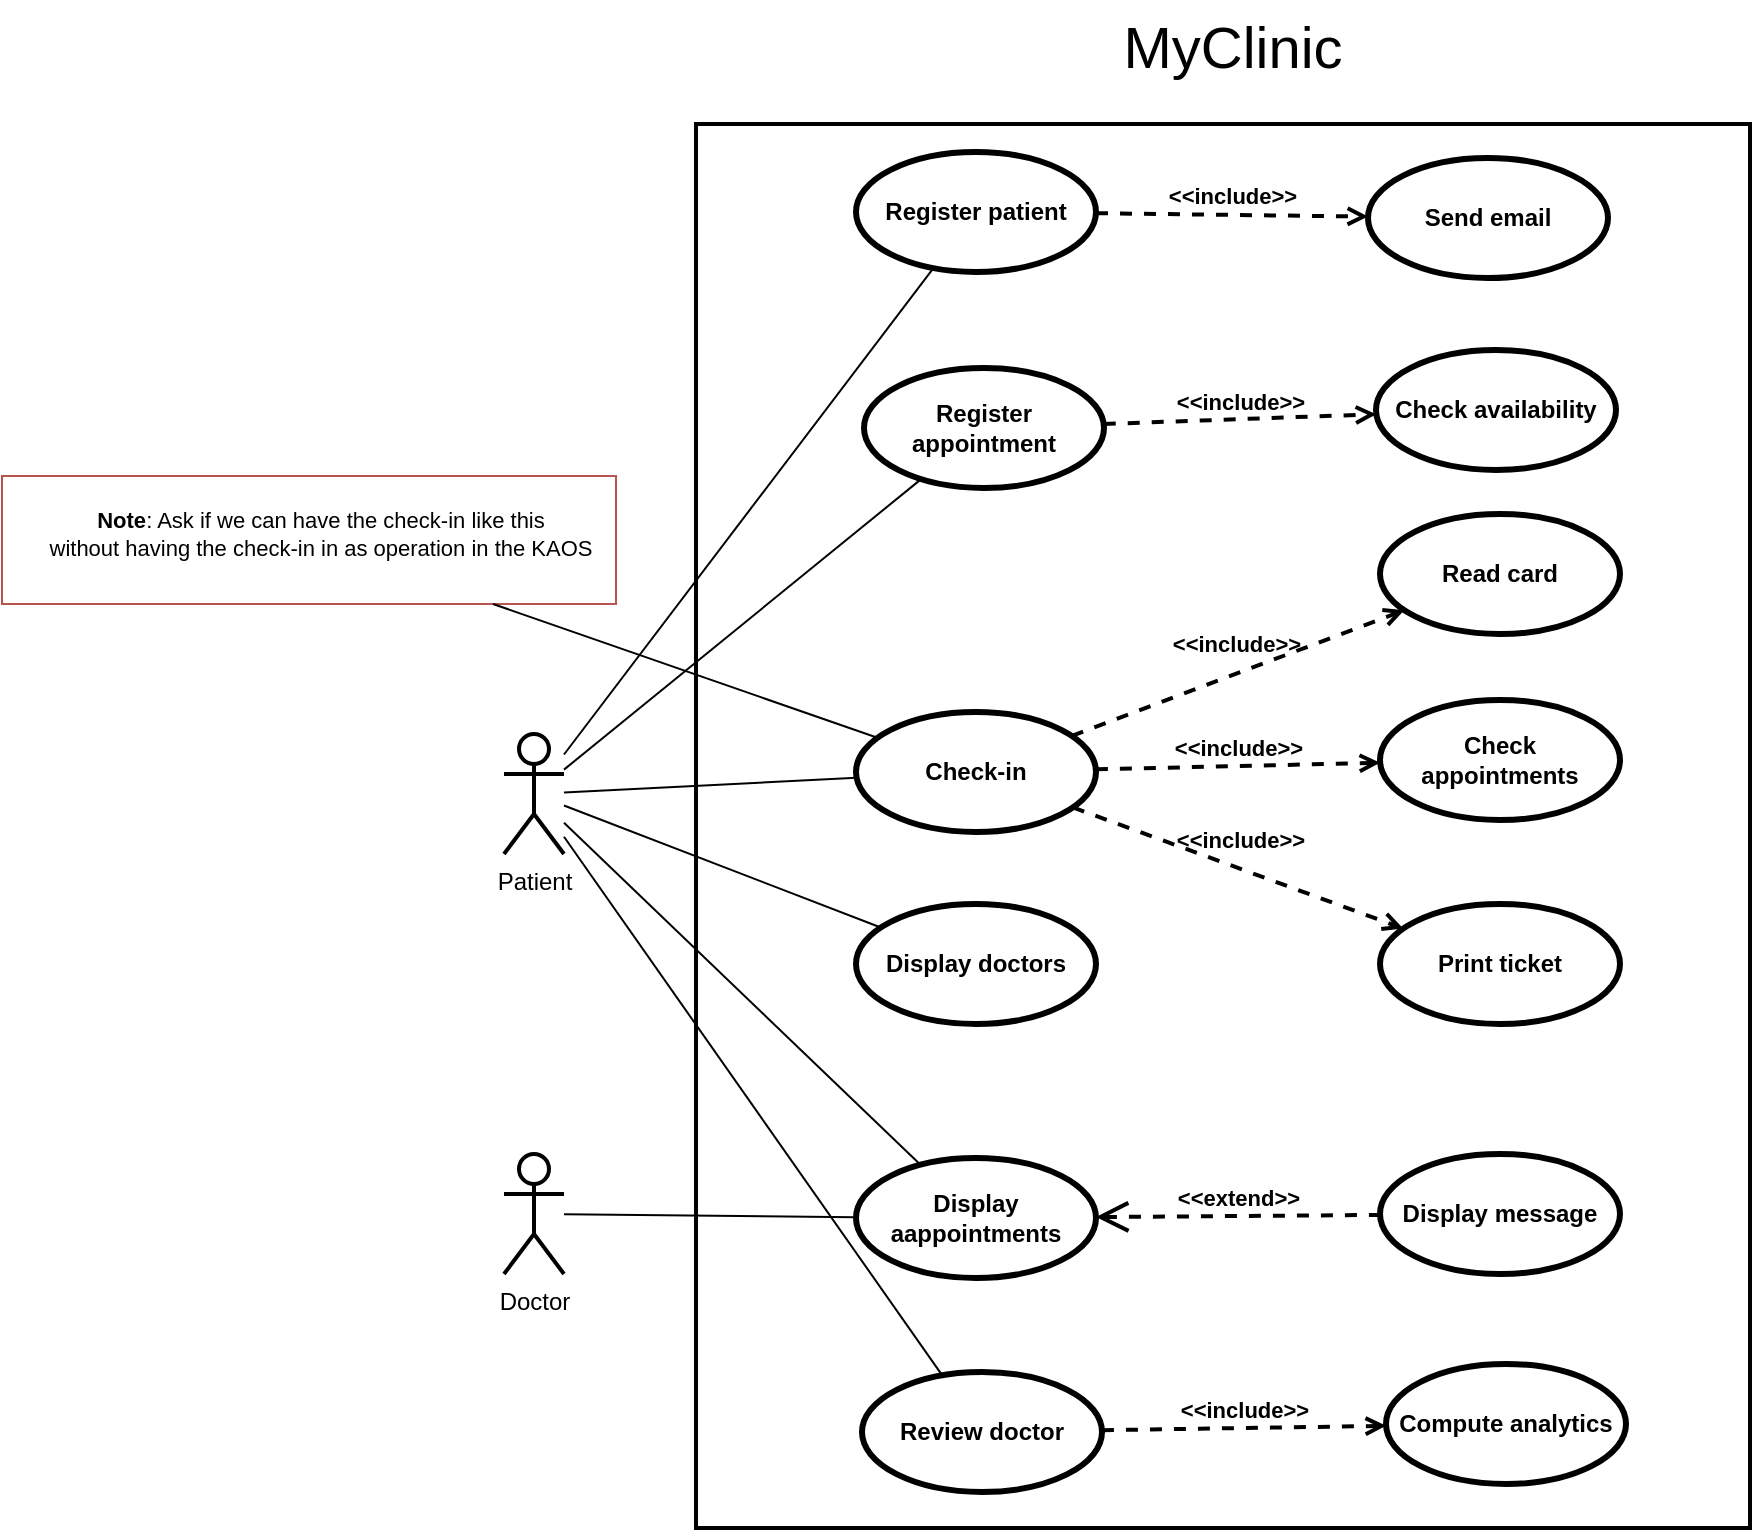 <mxfile version="24.4.6" type="github">
  <diagram name="Page-1" id="YDADZ48Di3xZLX271aUz">
    <mxGraphModel dx="1786" dy="803" grid="0" gridSize="10" guides="1" tooltips="1" connect="1" arrows="1" fold="1" page="0" pageScale="1" pageWidth="827" pageHeight="1169" math="0" shadow="0">
      <root>
        <mxCell id="0" />
        <mxCell id="1" parent="0" />
        <mxCell id="f0yLnYQP_B_3VWNw2zJM-1" value="" style="rounded=0;whiteSpace=wrap;html=1;fontFamily=Helvetica;fontSize=11;labelBackgroundColor=default;fillColor=none;strokeColor=#b85450;" vertex="1" parent="1">
          <mxGeometry x="-105" y="288" width="307" height="64" as="geometry" />
        </mxCell>
        <mxCell id="f0yLnYQP_B_3VWNw2zJM-2" value="" style="rounded=0;whiteSpace=wrap;html=1;fontFamily=Helvetica;fontSize=11;fontColor=default;labelBackgroundColor=default;fillColor=none;strokeWidth=2;" vertex="1" parent="1">
          <mxGeometry x="242" y="112" width="527" height="702" as="geometry" />
        </mxCell>
        <mxCell id="f0yLnYQP_B_3VWNw2zJM-3" value="&lt;font style=&quot;font-size: 29px;&quot;&gt;MyClinic&lt;/font&gt;" style="text;html=1;align=center;verticalAlign=middle;resizable=0;points=[];autosize=1;strokeColor=none;fillColor=none;" vertex="1" parent="1">
          <mxGeometry x="446" y="50" width="128" height="47" as="geometry" />
        </mxCell>
        <mxCell id="f0yLnYQP_B_3VWNw2zJM-4" style="rounded=0;orthogonalLoop=1;jettySize=auto;html=1;startArrow=none;startFill=0;endArrow=none;endFill=0;" edge="1" parent="1" source="f0yLnYQP_B_3VWNw2zJM-5" target="f0yLnYQP_B_3VWNw2zJM-7">
          <mxGeometry relative="1" as="geometry" />
        </mxCell>
        <mxCell id="f0yLnYQP_B_3VWNw2zJM-5" value="Patient" style="shape=umlActor;html=1;verticalLabelPosition=bottom;verticalAlign=top;align=center;strokeWidth=2;" vertex="1" parent="1">
          <mxGeometry x="146" y="417" width="30" height="60" as="geometry" />
        </mxCell>
        <mxCell id="f0yLnYQP_B_3VWNw2zJM-6" value="Doctor" style="shape=umlActor;html=1;verticalLabelPosition=bottom;verticalAlign=top;align=center;strokeWidth=2;" vertex="1" parent="1">
          <mxGeometry x="146" y="627" width="30" height="60" as="geometry" />
        </mxCell>
        <mxCell id="f0yLnYQP_B_3VWNw2zJM-7" value="Register patient" style="shape=ellipse;html=1;strokeWidth=3;fontStyle=1;whiteSpace=wrap;align=center;perimeter=ellipsePerimeter;" vertex="1" parent="1">
          <mxGeometry x="322" y="126" width="120" height="60" as="geometry" />
        </mxCell>
        <mxCell id="f0yLnYQP_B_3VWNw2zJM-8" value="Send email" style="shape=ellipse;html=1;strokeWidth=3;fontStyle=1;whiteSpace=wrap;align=center;perimeter=ellipsePerimeter;" vertex="1" parent="1">
          <mxGeometry x="578" y="129" width="120" height="60" as="geometry" />
        </mxCell>
        <mxCell id="f0yLnYQP_B_3VWNw2zJM-9" value="Register appointment" style="shape=ellipse;html=1;strokeWidth=3;fontStyle=1;whiteSpace=wrap;align=center;perimeter=ellipsePerimeter;" vertex="1" parent="1">
          <mxGeometry x="326" y="234" width="120" height="60" as="geometry" />
        </mxCell>
        <mxCell id="f0yLnYQP_B_3VWNw2zJM-10" value="Check availability" style="shape=ellipse;html=1;strokeWidth=3;fontStyle=1;whiteSpace=wrap;align=center;perimeter=ellipsePerimeter;" vertex="1" parent="1">
          <mxGeometry x="582" y="225" width="120" height="60" as="geometry" />
        </mxCell>
        <mxCell id="f0yLnYQP_B_3VWNw2zJM-11" value="&lt;b&gt;&amp;lt;&amp;lt;include&amp;gt;&amp;gt;&lt;/b&gt;" style="edgeStyle=none;html=1;endArrow=open;verticalAlign=bottom;dashed=1;labelBackgroundColor=none;rounded=0;strokeWidth=2;" edge="1" parent="1" source="f0yLnYQP_B_3VWNw2zJM-9" target="f0yLnYQP_B_3VWNw2zJM-10">
          <mxGeometry width="160" relative="1" as="geometry">
            <mxPoint x="446" y="231" as="sourcePoint" />
            <mxPoint x="606" y="231" as="targetPoint" />
          </mxGeometry>
        </mxCell>
        <mxCell id="f0yLnYQP_B_3VWNw2zJM-12" value="Print ticket" style="shape=ellipse;html=1;strokeWidth=3;fontStyle=1;whiteSpace=wrap;align=center;perimeter=ellipsePerimeter;" vertex="1" parent="1">
          <mxGeometry x="584" y="502" width="120" height="60" as="geometry" />
        </mxCell>
        <mxCell id="f0yLnYQP_B_3VWNw2zJM-13" value="Check appointments" style="shape=ellipse;html=1;strokeWidth=3;fontStyle=1;whiteSpace=wrap;align=center;perimeter=ellipsePerimeter;" vertex="1" parent="1">
          <mxGeometry x="584" y="400" width="120" height="60" as="geometry" />
        </mxCell>
        <mxCell id="f0yLnYQP_B_3VWNw2zJM-14" value="Read card" style="shape=ellipse;html=1;strokeWidth=3;fontStyle=1;whiteSpace=wrap;align=center;perimeter=ellipsePerimeter;" vertex="1" parent="1">
          <mxGeometry x="584" y="307" width="120" height="60" as="geometry" />
        </mxCell>
        <mxCell id="f0yLnYQP_B_3VWNw2zJM-15" style="edgeStyle=none;rounded=0;orthogonalLoop=1;jettySize=auto;html=1;strokeColor=default;align=center;verticalAlign=middle;fontFamily=Helvetica;fontSize=11;fontColor=default;labelBackgroundColor=default;startArrow=none;startFill=0;endArrow=none;endFill=0;" edge="1" parent="1" source="f0yLnYQP_B_3VWNw2zJM-16" target="f0yLnYQP_B_3VWNw2zJM-5">
          <mxGeometry relative="1" as="geometry" />
        </mxCell>
        <mxCell id="f0yLnYQP_B_3VWNw2zJM-16" value="Display doctors" style="shape=ellipse;html=1;strokeWidth=3;fontStyle=1;whiteSpace=wrap;align=center;perimeter=ellipsePerimeter;" vertex="1" parent="1">
          <mxGeometry x="322" y="502" width="120" height="60" as="geometry" />
        </mxCell>
        <mxCell id="f0yLnYQP_B_3VWNw2zJM-17" style="edgeStyle=none;rounded=0;orthogonalLoop=1;jettySize=auto;html=1;strokeColor=default;align=center;verticalAlign=middle;fontFamily=Helvetica;fontSize=11;fontColor=default;labelBackgroundColor=default;startArrow=none;startFill=0;endArrow=none;endFill=0;" edge="1" parent="1" source="f0yLnYQP_B_3VWNw2zJM-19" target="f0yLnYQP_B_3VWNw2zJM-6">
          <mxGeometry relative="1" as="geometry" />
        </mxCell>
        <mxCell id="f0yLnYQP_B_3VWNw2zJM-18" style="edgeStyle=none;rounded=0;orthogonalLoop=1;jettySize=auto;html=1;strokeColor=default;align=center;verticalAlign=middle;fontFamily=Helvetica;fontSize=11;fontColor=default;labelBackgroundColor=default;startArrow=none;startFill=0;endArrow=none;endFill=0;" edge="1" parent="1" source="f0yLnYQP_B_3VWNw2zJM-19" target="f0yLnYQP_B_3VWNw2zJM-5">
          <mxGeometry relative="1" as="geometry" />
        </mxCell>
        <mxCell id="f0yLnYQP_B_3VWNw2zJM-19" value="Display aappointments" style="shape=ellipse;html=1;strokeWidth=3;fontStyle=1;whiteSpace=wrap;align=center;perimeter=ellipsePerimeter;" vertex="1" parent="1">
          <mxGeometry x="322" y="629" width="120" height="60" as="geometry" />
        </mxCell>
        <mxCell id="f0yLnYQP_B_3VWNw2zJM-20" value="Di&lt;span style=&quot;background-color: initial;&quot;&gt;splay message&lt;/span&gt;" style="shape=ellipse;html=1;strokeWidth=3;fontStyle=1;whiteSpace=wrap;align=center;perimeter=ellipsePerimeter;" vertex="1" parent="1">
          <mxGeometry x="584" y="627" width="120" height="60" as="geometry" />
        </mxCell>
        <mxCell id="f0yLnYQP_B_3VWNw2zJM-21" value="&lt;b&gt;&amp;lt;&amp;lt;extend&amp;gt;&amp;gt;&lt;/b&gt;" style="edgeStyle=none;html=1;startArrow=open;endArrow=none;startSize=12;verticalAlign=bottom;dashed=1;labelBackgroundColor=none;rounded=0;strokeWidth=2;" edge="1" parent="1" source="f0yLnYQP_B_3VWNw2zJM-19" target="f0yLnYQP_B_3VWNw2zJM-20">
          <mxGeometry width="160" relative="1" as="geometry">
            <mxPoint x="432" y="737" as="sourcePoint" />
            <mxPoint x="592" y="737" as="targetPoint" />
          </mxGeometry>
        </mxCell>
        <mxCell id="f0yLnYQP_B_3VWNw2zJM-22" style="edgeStyle=none;rounded=0;orthogonalLoop=1;jettySize=auto;html=1;strokeColor=default;align=center;verticalAlign=middle;fontFamily=Helvetica;fontSize=11;fontColor=default;labelBackgroundColor=default;startArrow=none;startFill=0;endArrow=none;endFill=0;" edge="1" parent="1" source="f0yLnYQP_B_3VWNw2zJM-23" target="f0yLnYQP_B_3VWNw2zJM-5">
          <mxGeometry relative="1" as="geometry" />
        </mxCell>
        <mxCell id="f0yLnYQP_B_3VWNw2zJM-23" value="Review doctor" style="shape=ellipse;html=1;strokeWidth=3;fontStyle=1;whiteSpace=wrap;align=center;perimeter=ellipsePerimeter;" vertex="1" parent="1">
          <mxGeometry x="325" y="736" width="120" height="60" as="geometry" />
        </mxCell>
        <mxCell id="f0yLnYQP_B_3VWNw2zJM-24" value="Compute analytics" style="shape=ellipse;html=1;strokeWidth=3;fontStyle=1;whiteSpace=wrap;align=center;perimeter=ellipsePerimeter;" vertex="1" parent="1">
          <mxGeometry x="587" y="732" width="120" height="60" as="geometry" />
        </mxCell>
        <mxCell id="f0yLnYQP_B_3VWNw2zJM-25" value="&lt;b&gt;&amp;lt;&amp;lt;include&amp;gt;&amp;gt;&lt;/b&gt;" style="edgeStyle=none;html=1;endArrow=open;verticalAlign=bottom;dashed=1;labelBackgroundColor=none;rounded=0;strokeWidth=2;" edge="1" parent="1" source="f0yLnYQP_B_3VWNw2zJM-23" target="f0yLnYQP_B_3VWNw2zJM-24">
          <mxGeometry width="160" relative="1" as="geometry">
            <mxPoint x="472" y="827" as="sourcePoint" />
            <mxPoint x="632" y="796" as="targetPoint" />
          </mxGeometry>
        </mxCell>
        <mxCell id="f0yLnYQP_B_3VWNw2zJM-26" style="edgeStyle=none;rounded=0;orthogonalLoop=1;jettySize=auto;html=1;strokeColor=default;align=center;verticalAlign=middle;fontFamily=Helvetica;fontSize=11;fontColor=default;labelBackgroundColor=default;startArrow=none;startFill=0;endArrow=none;endFill=0;" edge="1" parent="1" source="f0yLnYQP_B_3VWNw2zJM-27" target="f0yLnYQP_B_3VWNw2zJM-5">
          <mxGeometry relative="1" as="geometry" />
        </mxCell>
        <mxCell id="f0yLnYQP_B_3VWNw2zJM-27" value="Check-in" style="shape=ellipse;html=1;strokeWidth=3;fontStyle=1;whiteSpace=wrap;align=center;perimeter=ellipsePerimeter;" vertex="1" parent="1">
          <mxGeometry x="322" y="406" width="120" height="60" as="geometry" />
        </mxCell>
        <mxCell id="f0yLnYQP_B_3VWNw2zJM-28" value="&lt;b&gt;&amp;lt;&amp;lt;include&amp;gt;&amp;gt;&lt;/b&gt;" style="edgeStyle=none;html=1;endArrow=open;verticalAlign=bottom;dashed=1;labelBackgroundColor=none;rounded=0;strokeWidth=2;" edge="1" parent="1" source="f0yLnYQP_B_3VWNw2zJM-27" target="f0yLnYQP_B_3VWNw2zJM-14">
          <mxGeometry x="0.015" y="6" width="160" relative="1" as="geometry">
            <mxPoint x="368" y="395" as="sourcePoint" />
            <mxPoint x="504" y="390" as="targetPoint" />
            <mxPoint as="offset" />
          </mxGeometry>
        </mxCell>
        <mxCell id="f0yLnYQP_B_3VWNw2zJM-29" value="&lt;b&gt;&amp;lt;&amp;lt;include&amp;gt;&amp;gt;&lt;/b&gt;" style="edgeStyle=none;html=1;endArrow=open;verticalAlign=bottom;dashed=1;labelBackgroundColor=none;rounded=0;strokeWidth=2;" edge="1" parent="1" source="f0yLnYQP_B_3VWNw2zJM-27" target="f0yLnYQP_B_3VWNw2zJM-13">
          <mxGeometry width="160" relative="1" as="geometry">
            <mxPoint x="442" y="429" as="sourcePoint" />
            <mxPoint x="538" y="397" as="targetPoint" />
          </mxGeometry>
        </mxCell>
        <mxCell id="f0yLnYQP_B_3VWNw2zJM-30" value="&lt;b&gt;&amp;lt;&amp;lt;include&amp;gt;&amp;gt;&lt;/b&gt;" style="edgeStyle=none;html=1;endArrow=open;verticalAlign=bottom;dashed=1;labelBackgroundColor=none;rounded=0;strokeWidth=2;" edge="1" parent="1" source="f0yLnYQP_B_3VWNw2zJM-27" target="f0yLnYQP_B_3VWNw2zJM-12">
          <mxGeometry x="-0.009" y="5" width="160" relative="1" as="geometry">
            <mxPoint x="452" y="439" as="sourcePoint" />
            <mxPoint x="548" y="407" as="targetPoint" />
            <mxPoint as="offset" />
          </mxGeometry>
        </mxCell>
        <mxCell id="f0yLnYQP_B_3VWNw2zJM-31" style="rounded=0;orthogonalLoop=1;jettySize=auto;html=1;startArrow=none;startFill=0;endArrow=none;endFill=0;" edge="1" parent="1" source="f0yLnYQP_B_3VWNw2zJM-5" target="f0yLnYQP_B_3VWNw2zJM-9">
          <mxGeometry relative="1" as="geometry">
            <mxPoint x="205" y="-42" as="sourcePoint" />
            <mxPoint x="338" y="-42" as="targetPoint" />
          </mxGeometry>
        </mxCell>
        <mxCell id="f0yLnYQP_B_3VWNw2zJM-32" value="&lt;b&gt;&amp;lt;&amp;lt;include&amp;gt;&amp;gt;&lt;/b&gt;" style="edgeStyle=none;html=1;endArrow=open;verticalAlign=bottom;dashed=1;labelBackgroundColor=none;rounded=0;strokeWidth=2;" edge="1" parent="1" source="f0yLnYQP_B_3VWNw2zJM-7" target="f0yLnYQP_B_3VWNw2zJM-8">
          <mxGeometry width="160" relative="1" as="geometry">
            <mxPoint x="401.14" y="177.01" as="sourcePoint" />
            <mxPoint x="537.14" y="172.01" as="targetPoint" />
          </mxGeometry>
        </mxCell>
        <mxCell id="f0yLnYQP_B_3VWNw2zJM-33" value="&lt;b&gt;Note&lt;/b&gt;: Ask if we can have the check-in like this&lt;div&gt;without having the check-in in as operation in the KAOS&lt;/div&gt;" style="text;html=1;align=center;verticalAlign=middle;resizable=0;points=[];autosize=1;strokeColor=none;fillColor=none;fontFamily=Helvetica;fontSize=11;fontColor=default;labelBackgroundColor=default;" vertex="1" parent="1">
          <mxGeometry x="-91" y="298" width="290" height="38" as="geometry" />
        </mxCell>
        <mxCell id="f0yLnYQP_B_3VWNw2zJM-34" style="edgeStyle=none;rounded=0;orthogonalLoop=1;jettySize=auto;html=1;strokeColor=default;align=center;verticalAlign=middle;fontFamily=Helvetica;fontSize=11;fontColor=default;labelBackgroundColor=default;startArrow=none;startFill=0;endArrow=none;endFill=0;" edge="1" parent="1" source="f0yLnYQP_B_3VWNw2zJM-27" target="f0yLnYQP_B_3VWNw2zJM-1">
          <mxGeometry relative="1" as="geometry" />
        </mxCell>
      </root>
    </mxGraphModel>
  </diagram>
</mxfile>

